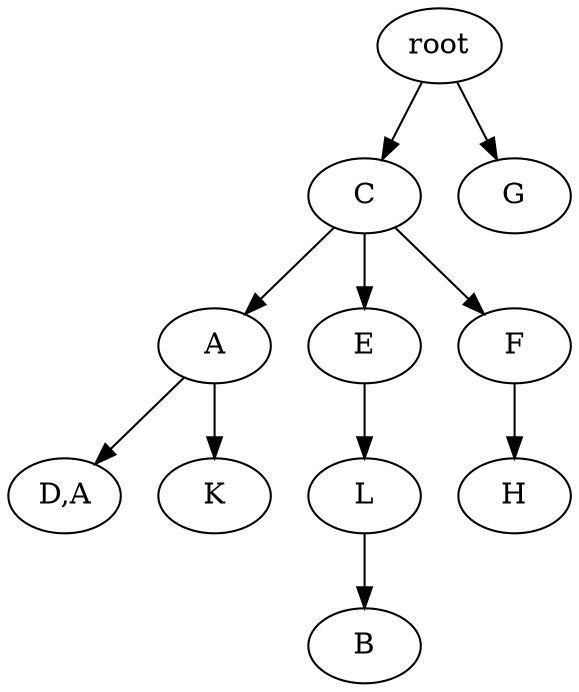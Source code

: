 strict digraph G {
	graph [name=G];
	0	 [label=root];
	2	 [label=C];
	0 -> 2;
	1	 [label=G];
	0 -> 1;
	4	 [label=A];
	9	 [label="D,A"];
	4 -> 9;
	8	 [label=K];
	4 -> 8;
	12	 [label=B];
	2 -> 4;
	10	 [label=E];
	2 -> 10;
	3	 [label=F];
	2 -> 3;
	11	 [label=L];
	10 -> 11;
	6	 [label=H];
	3 -> 6;
	11 -> 12;
}
